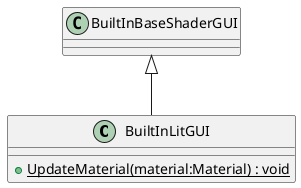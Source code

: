 @startuml
class BuiltInLitGUI {
    + {static} UpdateMaterial(material:Material) : void
}
BuiltInBaseShaderGUI <|-- BuiltInLitGUI
@enduml
